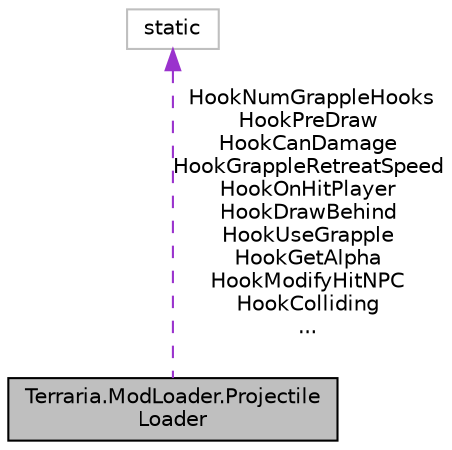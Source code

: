 digraph "Terraria.ModLoader.ProjectileLoader"
{
  edge [fontname="Helvetica",fontsize="10",labelfontname="Helvetica",labelfontsize="10"];
  node [fontname="Helvetica",fontsize="10",shape=record];
  Node1 [label="Terraria.ModLoader.Projectile\lLoader",height=0.2,width=0.4,color="black", fillcolor="grey75", style="filled", fontcolor="black"];
  Node2 -> Node1 [dir="back",color="darkorchid3",fontsize="10",style="dashed",label=" HookNumGrappleHooks\nHookPreDraw\nHookCanDamage\nHookGrappleRetreatSpeed\nHookOnHitPlayer\nHookDrawBehind\nHookUseGrapple\nHookGetAlpha\nHookModifyHitNPC\nHookColliding\n..." ,fontname="Helvetica"];
  Node2 [label="static",height=0.2,width=0.4,color="grey75", fillcolor="white", style="filled"];
}
